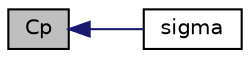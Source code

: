 digraph "Cp"
{
  bgcolor="transparent";
  edge [fontname="Helvetica",fontsize="10",labelfontname="Helvetica",labelfontsize="10"];
  node [fontname="Helvetica",fontsize="10",shape=record];
  rankdir="LR";
  Node1323 [label="Cp",height=0.2,width=0.4,color="black", fillcolor="grey75", style="filled", fontcolor="black"];
  Node1323 -> Node1324 [dir="back",color="midnightblue",fontsize="10",style="solid",fontname="Helvetica"];
  Node1324 [label="sigma",height=0.2,width=0.4,color="black",URL="$a30141.html#a40b70a3817d76f160b9cb9aac8e4e492",tooltip="Return surface tension [kg/s2]. "];
}
